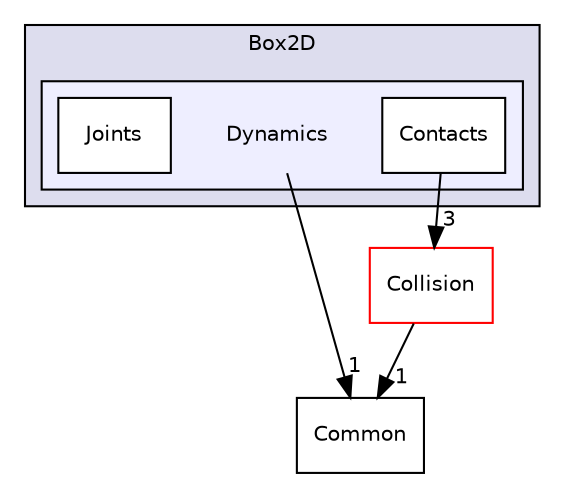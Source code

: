 digraph "src/core/Box2D/Box2D/Dynamics" {
  compound=true
  node [ fontsize="10", fontname="Helvetica"];
  edge [ labelfontsize="10", labelfontname="Helvetica"];
  subgraph clusterdir_7d8d7d5161893fb2a8310fdb4edfb2e0 {
    graph [ bgcolor="#ddddee", pencolor="black", label="Box2D" fontname="Helvetica", fontsize="10", URL="dir_7d8d7d5161893fb2a8310fdb4edfb2e0.html"]
  subgraph clusterdir_272e10ba97d07545c83a88491822674a {
    graph [ bgcolor="#eeeeff", pencolor="black", label="" URL="dir_272e10ba97d07545c83a88491822674a.html"];
    dir_272e10ba97d07545c83a88491822674a [shape=plaintext label="Dynamics"];
    dir_2050062e34446c5b223ec1a8db5bd68d [shape=box label="Contacts" color="black" fillcolor="white" style="filled" URL="dir_2050062e34446c5b223ec1a8db5bd68d.html"];
    dir_012db81807f8a2806c7fcc4dc7ecf28a [shape=box label="Joints" color="black" fillcolor="white" style="filled" URL="dir_012db81807f8a2806c7fcc4dc7ecf28a.html"];
  }
  }
  dir_6d2d5d7f67fce43e94d78b1cff7d559e [shape=box label="Common" URL="dir_6d2d5d7f67fce43e94d78b1cff7d559e.html"];
  dir_e2594b00aa3dad32419da6fbb3231296 [shape=box label="Collision" fillcolor="white" style="filled" color="red" URL="dir_e2594b00aa3dad32419da6fbb3231296.html"];
  dir_272e10ba97d07545c83a88491822674a->dir_6d2d5d7f67fce43e94d78b1cff7d559e [headlabel="1", labeldistance=1.5 headhref="dir_000007_000006.html"];
  dir_2050062e34446c5b223ec1a8db5bd68d->dir_e2594b00aa3dad32419da6fbb3231296 [headlabel="3", labeldistance=1.5 headhref="dir_000008_000004.html"];
  dir_e2594b00aa3dad32419da6fbb3231296->dir_6d2d5d7f67fce43e94d78b1cff7d559e [headlabel="1", labeldistance=1.5 headhref="dir_000004_000006.html"];
}
